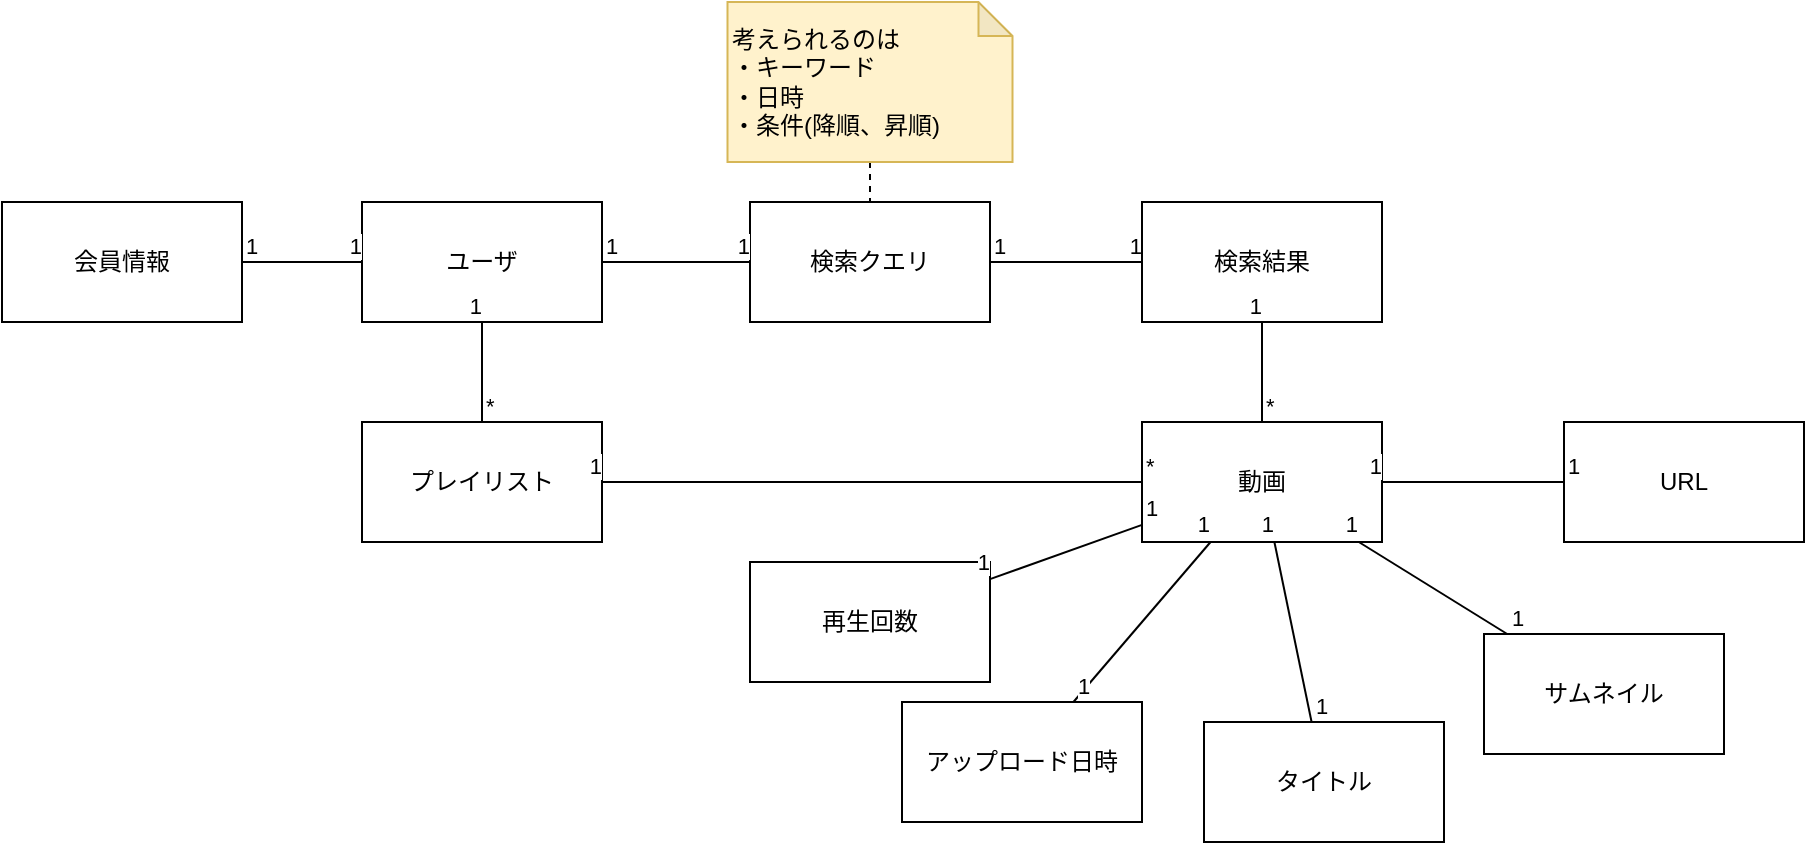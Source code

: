 <mxfile>
    <diagram id="xsNzjZ3-7C2u8g_YRA--" name="ページ1">
        <mxGraphModel dx="1077" dy="923" grid="1" gridSize="10" guides="1" tooltips="1" connect="1" arrows="1" fold="1" page="1" pageScale="1" pageWidth="1169" pageHeight="827" math="0" shadow="0">
            <root>
                <mxCell id="0"/>
                <mxCell id="1" parent="0"/>
                <mxCell id="2" value="ユーザ" style="rounded=0;whiteSpace=wrap;html=1;" parent="1" vertex="1">
                    <mxGeometry x="319" y="304" width="120" height="60" as="geometry"/>
                </mxCell>
                <mxCell id="3" value="会員情報" style="rounded=0;whiteSpace=wrap;html=1;" parent="1" vertex="1">
                    <mxGeometry x="139" y="304" width="120" height="60" as="geometry"/>
                </mxCell>
                <mxCell id="4" value="動画" style="rounded=0;whiteSpace=wrap;html=1;" parent="1" vertex="1">
                    <mxGeometry x="709" y="414" width="120" height="60" as="geometry"/>
                </mxCell>
                <mxCell id="5" value="アップロード日時" style="rounded=0;whiteSpace=wrap;html=1;" parent="1" vertex="1">
                    <mxGeometry x="589" y="554" width="120" height="60" as="geometry"/>
                </mxCell>
                <mxCell id="8" value="再生回数" style="rounded=0;whiteSpace=wrap;html=1;" parent="1" vertex="1">
                    <mxGeometry x="513" y="484" width="120" height="60" as="geometry"/>
                </mxCell>
                <mxCell id="10" value="プレイリスト" style="rounded=0;whiteSpace=wrap;html=1;" parent="1" vertex="1">
                    <mxGeometry x="319" y="414" width="120" height="60" as="geometry"/>
                </mxCell>
                <mxCell id="11" value="検索クエリ" style="rounded=0;whiteSpace=wrap;html=1;" parent="1" vertex="1">
                    <mxGeometry x="513" y="304" width="120" height="60" as="geometry"/>
                </mxCell>
                <mxCell id="17" value="" style="endArrow=none;html=1;edgeStyle=orthogonalEdgeStyle;" parent="1" source="2" target="11" edge="1">
                    <mxGeometry relative="1" as="geometry">
                        <mxPoint x="449" y="454" as="sourcePoint"/>
                        <mxPoint x="609" y="454" as="targetPoint"/>
                    </mxGeometry>
                </mxCell>
                <mxCell id="18" value="1" style="edgeLabel;resizable=0;html=1;align=left;verticalAlign=bottom;" parent="17" connectable="0" vertex="1">
                    <mxGeometry x="-1" relative="1" as="geometry"/>
                </mxCell>
                <mxCell id="19" value="1" style="edgeLabel;resizable=0;html=1;align=right;verticalAlign=bottom;" parent="17" connectable="0" vertex="1">
                    <mxGeometry x="1" relative="1" as="geometry"/>
                </mxCell>
                <mxCell id="20" value="" style="endArrow=none;html=1;edgeStyle=orthogonalEdgeStyle;" parent="1" source="11" target="50" edge="1">
                    <mxGeometry relative="1" as="geometry">
                        <mxPoint x="449" y="364" as="sourcePoint"/>
                        <mxPoint x="523" y="364" as="targetPoint"/>
                    </mxGeometry>
                </mxCell>
                <mxCell id="21" value="1" style="edgeLabel;resizable=0;html=1;align=left;verticalAlign=bottom;" parent="20" connectable="0" vertex="1">
                    <mxGeometry x="-1" relative="1" as="geometry"/>
                </mxCell>
                <mxCell id="22" value="1" style="edgeLabel;resizable=0;html=1;align=right;verticalAlign=bottom;" parent="20" connectable="0" vertex="1">
                    <mxGeometry x="1" relative="1" as="geometry"/>
                </mxCell>
                <mxCell id="23" value="" style="endArrow=none;html=1;edgeStyle=orthogonalEdgeStyle;" parent="1" source="10" target="2" edge="1">
                    <mxGeometry relative="1" as="geometry">
                        <mxPoint x="449" y="364" as="sourcePoint"/>
                        <mxPoint x="523" y="364" as="targetPoint"/>
                    </mxGeometry>
                </mxCell>
                <mxCell id="24" value="*" style="edgeLabel;resizable=0;html=1;align=left;verticalAlign=bottom;" parent="23" connectable="0" vertex="1">
                    <mxGeometry x="-1" relative="1" as="geometry"/>
                </mxCell>
                <mxCell id="25" value="1" style="edgeLabel;resizable=0;html=1;align=right;verticalAlign=bottom;" parent="23" connectable="0" vertex="1">
                    <mxGeometry x="1" relative="1" as="geometry"/>
                </mxCell>
                <mxCell id="26" value="" style="endArrow=none;html=1;edgeStyle=orthogonalEdgeStyle;" parent="1" source="4" target="10" edge="1">
                    <mxGeometry relative="1" as="geometry">
                        <mxPoint x="389" y="454" as="sourcePoint"/>
                        <mxPoint x="389" y="394" as="targetPoint"/>
                    </mxGeometry>
                </mxCell>
                <mxCell id="27" value="*" style="edgeLabel;resizable=0;html=1;align=left;verticalAlign=bottom;" parent="26" connectable="0" vertex="1">
                    <mxGeometry x="-1" relative="1" as="geometry"/>
                </mxCell>
                <mxCell id="28" value="1" style="edgeLabel;resizable=0;html=1;align=right;verticalAlign=bottom;" parent="26" connectable="0" vertex="1">
                    <mxGeometry x="1" relative="1" as="geometry"/>
                </mxCell>
                <mxCell id="29" value="" style="endArrow=none;html=1;" parent="1" source="4" target="8" edge="1">
                    <mxGeometry relative="1" as="geometry">
                        <mxPoint x="755" y="504.005" as="sourcePoint"/>
                        <mxPoint x="639" y="524.65" as="targetPoint"/>
                    </mxGeometry>
                </mxCell>
                <mxCell id="30" value="1" style="edgeLabel;resizable=0;html=1;align=left;verticalAlign=bottom;" parent="29" connectable="0" vertex="1">
                    <mxGeometry x="-1" relative="1" as="geometry"/>
                </mxCell>
                <mxCell id="31" value="1" style="edgeLabel;resizable=0;html=1;align=right;verticalAlign=bottom;" parent="29" connectable="0" vertex="1">
                    <mxGeometry x="1" relative="1" as="geometry"/>
                </mxCell>
                <mxCell id="32" value="" style="endArrow=none;html=1;" parent="1" source="5" target="4" edge="1">
                    <mxGeometry relative="1" as="geometry">
                        <mxPoint x="765" y="514.005" as="sourcePoint"/>
                        <mxPoint x="699" y="535.295" as="targetPoint"/>
                    </mxGeometry>
                </mxCell>
                <mxCell id="33" value="1" style="edgeLabel;resizable=0;html=1;align=left;verticalAlign=bottom;" parent="32" connectable="0" vertex="1">
                    <mxGeometry x="-1" relative="1" as="geometry"/>
                </mxCell>
                <mxCell id="34" value="1" style="edgeLabel;resizable=0;html=1;align=right;verticalAlign=bottom;" parent="32" connectable="0" vertex="1">
                    <mxGeometry x="1" relative="1" as="geometry"/>
                </mxCell>
                <mxCell id="44" value="" style="endArrow=none;html=1;edgeStyle=orthogonalEdgeStyle;" parent="1" source="3" target="2" edge="1">
                    <mxGeometry relative="1" as="geometry">
                        <mxPoint x="449" y="344" as="sourcePoint"/>
                        <mxPoint x="523" y="344" as="targetPoint"/>
                    </mxGeometry>
                </mxCell>
                <mxCell id="45" value="1" style="edgeLabel;resizable=0;html=1;align=left;verticalAlign=bottom;" parent="44" connectable="0" vertex="1">
                    <mxGeometry x="-1" relative="1" as="geometry"/>
                </mxCell>
                <mxCell id="46" value="1" style="edgeLabel;resizable=0;html=1;align=right;verticalAlign=bottom;" parent="44" connectable="0" vertex="1">
                    <mxGeometry x="1" relative="1" as="geometry"/>
                </mxCell>
                <mxCell id="49" style="edgeStyle=none;html=1;startArrow=none;startFill=0;endArrow=none;endFill=0;dashed=1;" parent="1" source="47" target="11" edge="1">
                    <mxGeometry relative="1" as="geometry"/>
                </mxCell>
                <mxCell id="47" value="考えられるのは&lt;br&gt;・キーワード&lt;br&gt;・日時&lt;br&gt;・条件(降順、昇順)" style="shape=note;whiteSpace=wrap;html=1;backgroundOutline=1;darkOpacity=0.05;align=left;size=17;fillColor=#fff2cc;strokeColor=#d6b656;" parent="1" vertex="1">
                    <mxGeometry x="501.75" y="204" width="142.5" height="80" as="geometry"/>
                </mxCell>
                <mxCell id="50" value="検索結果" style="rounded=0;whiteSpace=wrap;html=1;" vertex="1" parent="1">
                    <mxGeometry x="709" y="304" width="120" height="60" as="geometry"/>
                </mxCell>
                <mxCell id="52" value="" style="endArrow=none;html=1;edgeStyle=orthogonalEdgeStyle;" edge="1" parent="1" source="4" target="50">
                    <mxGeometry relative="1" as="geometry">
                        <mxPoint x="643" y="344" as="sourcePoint"/>
                        <mxPoint x="719" y="344" as="targetPoint"/>
                    </mxGeometry>
                </mxCell>
                <mxCell id="53" value="*" style="edgeLabel;resizable=0;html=1;align=left;verticalAlign=bottom;" connectable="0" vertex="1" parent="52">
                    <mxGeometry x="-1" relative="1" as="geometry"/>
                </mxCell>
                <mxCell id="54" value="1" style="edgeLabel;resizable=0;html=1;align=right;verticalAlign=bottom;" connectable="0" vertex="1" parent="52">
                    <mxGeometry x="1" relative="1" as="geometry"/>
                </mxCell>
                <mxCell id="55" value="タイトル" style="rounded=0;whiteSpace=wrap;html=1;" vertex="1" parent="1">
                    <mxGeometry x="740" y="564" width="120" height="60" as="geometry"/>
                </mxCell>
                <mxCell id="57" value="" style="endArrow=none;html=1;" edge="1" parent="1" source="55" target="4">
                    <mxGeometry relative="1" as="geometry">
                        <mxPoint x="703.8" y="574" as="sourcePoint"/>
                        <mxPoint x="760.2" y="484" as="targetPoint"/>
                    </mxGeometry>
                </mxCell>
                <mxCell id="58" value="1" style="edgeLabel;resizable=0;html=1;align=left;verticalAlign=bottom;" connectable="0" vertex="1" parent="57">
                    <mxGeometry x="-1" relative="1" as="geometry"/>
                </mxCell>
                <mxCell id="59" value="1" style="edgeLabel;resizable=0;html=1;align=right;verticalAlign=bottom;" connectable="0" vertex="1" parent="57">
                    <mxGeometry x="1" relative="1" as="geometry"/>
                </mxCell>
                <mxCell id="60" value="サムネイル" style="rounded=0;whiteSpace=wrap;html=1;" vertex="1" parent="1">
                    <mxGeometry x="880" y="520" width="120" height="60" as="geometry"/>
                </mxCell>
                <mxCell id="61" value="" style="endArrow=none;html=1;" edge="1" parent="1" source="60" target="4">
                    <mxGeometry relative="1" as="geometry">
                        <mxPoint x="735.8" y="574" as="sourcePoint"/>
                        <mxPoint x="768.2" y="484" as="targetPoint"/>
                    </mxGeometry>
                </mxCell>
                <mxCell id="62" value="1" style="edgeLabel;resizable=0;html=1;align=left;verticalAlign=bottom;" connectable="0" vertex="1" parent="61">
                    <mxGeometry x="-1" relative="1" as="geometry"/>
                </mxCell>
                <mxCell id="63" value="1" style="edgeLabel;resizable=0;html=1;align=right;verticalAlign=bottom;" connectable="0" vertex="1" parent="61">
                    <mxGeometry x="1" relative="1" as="geometry"/>
                </mxCell>
                <mxCell id="64" value="URL" style="rounded=0;whiteSpace=wrap;html=1;" vertex="1" parent="1">
                    <mxGeometry x="920" y="414" width="120" height="60" as="geometry"/>
                </mxCell>
                <mxCell id="65" value="" style="endArrow=none;html=1;" edge="1" parent="1" source="64" target="4">
                    <mxGeometry relative="1" as="geometry">
                        <mxPoint x="870.726" y="548" as="sourcePoint"/>
                        <mxPoint x="808.274" y="484" as="targetPoint"/>
                    </mxGeometry>
                </mxCell>
                <mxCell id="66" value="1" style="edgeLabel;resizable=0;html=1;align=left;verticalAlign=bottom;" connectable="0" vertex="1" parent="65">
                    <mxGeometry x="-1" relative="1" as="geometry"/>
                </mxCell>
                <mxCell id="67" value="1" style="edgeLabel;resizable=0;html=1;align=right;verticalAlign=bottom;" connectable="0" vertex="1" parent="65">
                    <mxGeometry x="1" relative="1" as="geometry"/>
                </mxCell>
            </root>
        </mxGraphModel>
    </diagram>
</mxfile>